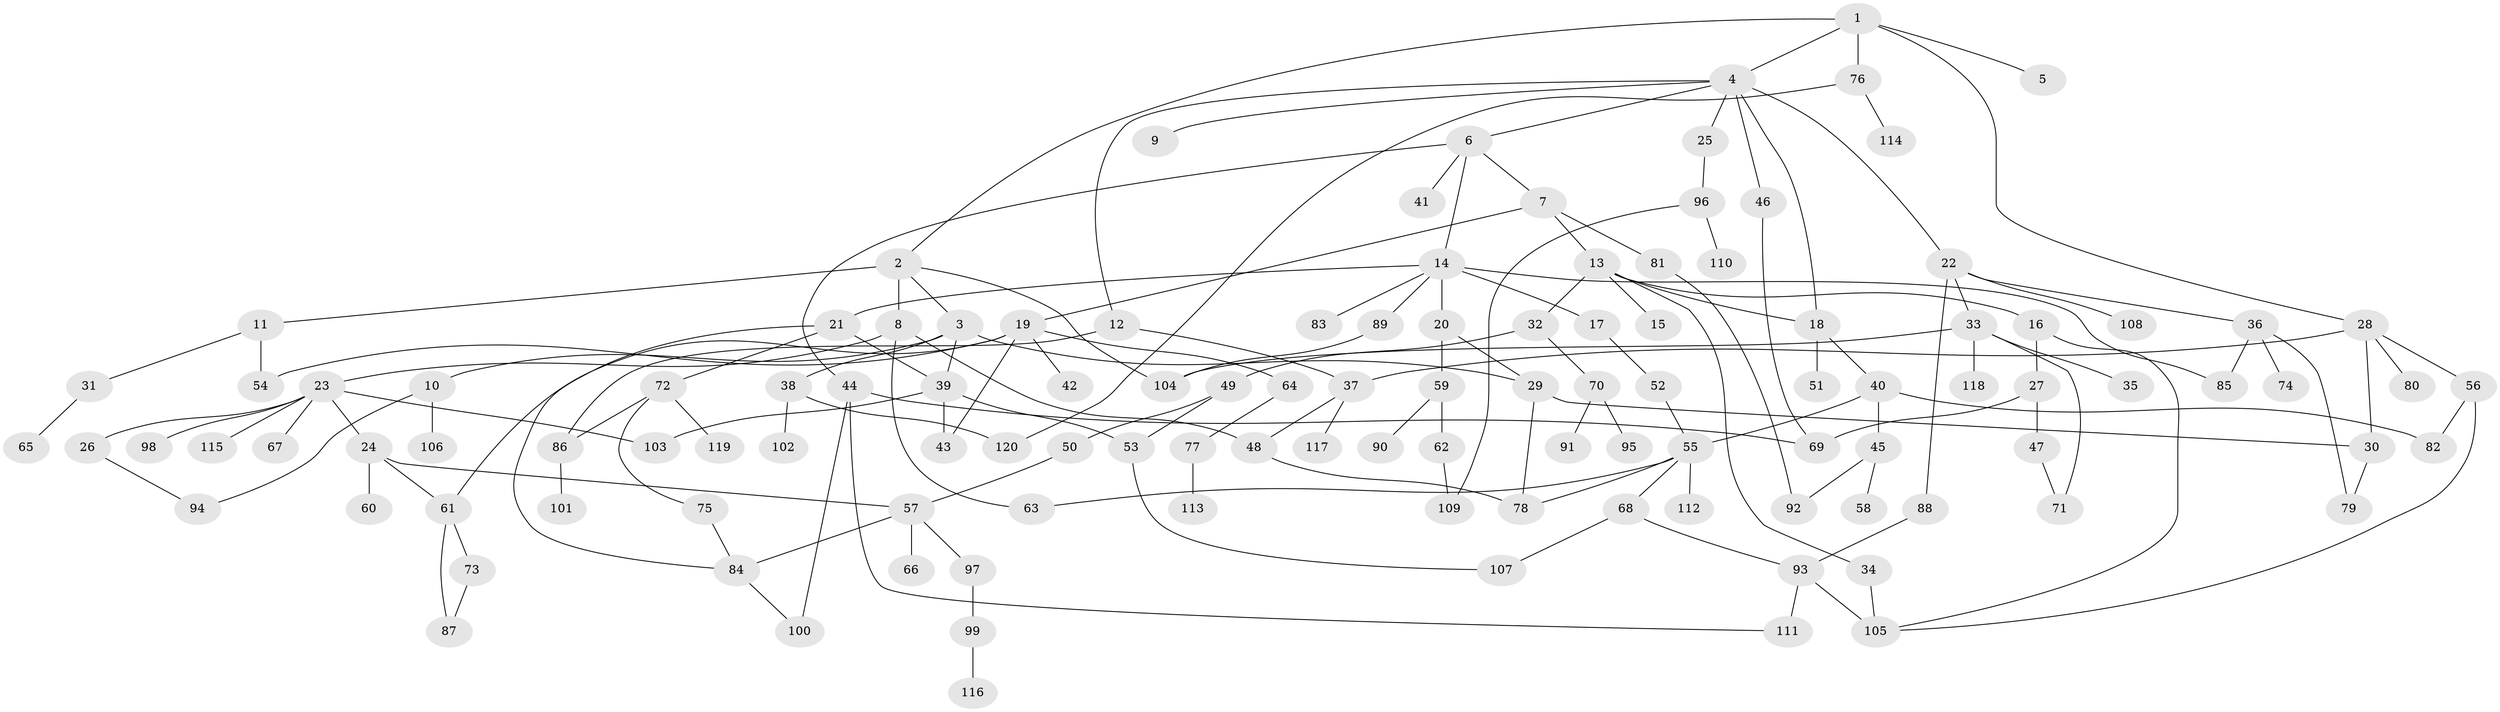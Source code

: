 // coarse degree distribution, {4: 0.1917808219178082, 5: 0.0958904109589041, 7: 0.0136986301369863, 2: 0.273972602739726, 3: 0.2191780821917808, 6: 0.0410958904109589, 1: 0.1643835616438356}
// Generated by graph-tools (version 1.1) at 2025/48/03/04/25 22:48:41]
// undirected, 120 vertices, 158 edges
graph export_dot {
  node [color=gray90,style=filled];
  1;
  2;
  3;
  4;
  5;
  6;
  7;
  8;
  9;
  10;
  11;
  12;
  13;
  14;
  15;
  16;
  17;
  18;
  19;
  20;
  21;
  22;
  23;
  24;
  25;
  26;
  27;
  28;
  29;
  30;
  31;
  32;
  33;
  34;
  35;
  36;
  37;
  38;
  39;
  40;
  41;
  42;
  43;
  44;
  45;
  46;
  47;
  48;
  49;
  50;
  51;
  52;
  53;
  54;
  55;
  56;
  57;
  58;
  59;
  60;
  61;
  62;
  63;
  64;
  65;
  66;
  67;
  68;
  69;
  70;
  71;
  72;
  73;
  74;
  75;
  76;
  77;
  78;
  79;
  80;
  81;
  82;
  83;
  84;
  85;
  86;
  87;
  88;
  89;
  90;
  91;
  92;
  93;
  94;
  95;
  96;
  97;
  98;
  99;
  100;
  101;
  102;
  103;
  104;
  105;
  106;
  107;
  108;
  109;
  110;
  111;
  112;
  113;
  114;
  115;
  116;
  117;
  118;
  119;
  120;
  1 -- 2;
  1 -- 4;
  1 -- 5;
  1 -- 28;
  1 -- 76;
  2 -- 3;
  2 -- 8;
  2 -- 11;
  2 -- 104;
  3 -- 10;
  3 -- 38;
  3 -- 39;
  3 -- 29;
  4 -- 6;
  4 -- 9;
  4 -- 12;
  4 -- 22;
  4 -- 25;
  4 -- 46;
  4 -- 18;
  6 -- 7;
  6 -- 14;
  6 -- 41;
  6 -- 44;
  7 -- 13;
  7 -- 19;
  7 -- 81;
  8 -- 23;
  8 -- 48;
  8 -- 63;
  10 -- 94;
  10 -- 106;
  11 -- 31;
  11 -- 54;
  12 -- 86;
  12 -- 37;
  13 -- 15;
  13 -- 16;
  13 -- 18;
  13 -- 32;
  13 -- 34;
  14 -- 17;
  14 -- 20;
  14 -- 21;
  14 -- 83;
  14 -- 85;
  14 -- 89;
  16 -- 27;
  16 -- 105;
  17 -- 52;
  18 -- 40;
  18 -- 51;
  19 -- 42;
  19 -- 54;
  19 -- 61;
  19 -- 64;
  19 -- 43;
  20 -- 29;
  20 -- 59;
  21 -- 39;
  21 -- 72;
  21 -- 84;
  22 -- 33;
  22 -- 36;
  22 -- 88;
  22 -- 108;
  23 -- 24;
  23 -- 26;
  23 -- 67;
  23 -- 98;
  23 -- 115;
  23 -- 103;
  24 -- 57;
  24 -- 60;
  24 -- 61;
  25 -- 96;
  26 -- 94;
  27 -- 47;
  27 -- 69;
  28 -- 30;
  28 -- 37;
  28 -- 56;
  28 -- 80;
  29 -- 78;
  29 -- 30;
  30 -- 79;
  31 -- 65;
  32 -- 49;
  32 -- 70;
  33 -- 35;
  33 -- 71;
  33 -- 104;
  33 -- 118;
  34 -- 105;
  36 -- 74;
  36 -- 79;
  36 -- 85;
  37 -- 117;
  37 -- 48;
  38 -- 102;
  38 -- 120;
  39 -- 43;
  39 -- 103;
  39 -- 53;
  40 -- 45;
  40 -- 55;
  40 -- 82;
  44 -- 69;
  44 -- 100;
  44 -- 111;
  45 -- 58;
  45 -- 92;
  46 -- 69;
  47 -- 71;
  48 -- 78;
  49 -- 50;
  49 -- 53;
  50 -- 57;
  52 -- 55;
  53 -- 107;
  55 -- 63;
  55 -- 68;
  55 -- 112;
  55 -- 78;
  56 -- 105;
  56 -- 82;
  57 -- 66;
  57 -- 97;
  57 -- 84;
  59 -- 62;
  59 -- 90;
  61 -- 73;
  61 -- 87;
  62 -- 109;
  64 -- 77;
  68 -- 107;
  68 -- 93;
  70 -- 91;
  70 -- 95;
  72 -- 75;
  72 -- 119;
  72 -- 86;
  73 -- 87;
  75 -- 84;
  76 -- 114;
  76 -- 120;
  77 -- 113;
  81 -- 92;
  84 -- 100;
  86 -- 101;
  88 -- 93;
  89 -- 104;
  93 -- 111;
  93 -- 105;
  96 -- 110;
  96 -- 109;
  97 -- 99;
  99 -- 116;
}
